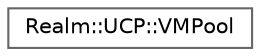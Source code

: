 digraph "Graphical Class Hierarchy"
{
 // LATEX_PDF_SIZE
  bgcolor="transparent";
  edge [fontname=Helvetica,fontsize=10,labelfontname=Helvetica,labelfontsize=10];
  node [fontname=Helvetica,fontsize=10,shape=box,height=0.2,width=0.4];
  rankdir="LR";
  Node0 [id="Node000000",label="Realm::UCP::VMPool",height=0.2,width=0.4,color="grey40", fillcolor="white", style="filled",URL="$classRealm_1_1UCP_1_1VMPool.html",tooltip=" "];
}
